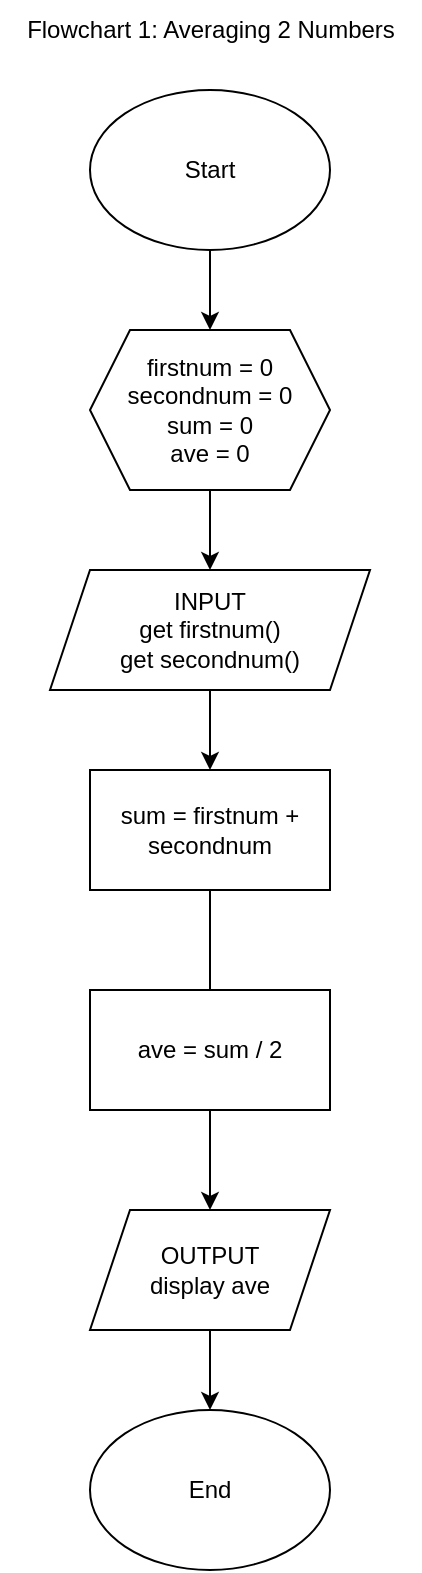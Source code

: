 <mxfile version="20.8.10" type="github">
  <diagram id="C5RBs43oDa-KdzZeNtuy" name="Page-1">
    <mxGraphModel dx="875" dy="492" grid="1" gridSize="10" guides="1" tooltips="1" connect="1" arrows="1" fold="1" page="1" pageScale="1" pageWidth="827" pageHeight="1169" math="0" shadow="0">
      <root>
        <mxCell id="WIyWlLk6GJQsqaUBKTNV-0" />
        <mxCell id="WIyWlLk6GJQsqaUBKTNV-1" parent="WIyWlLk6GJQsqaUBKTNV-0" />
        <mxCell id="mreTChfh8cRGwazje63k-6" style="edgeStyle=orthogonalEdgeStyle;rounded=0;orthogonalLoop=1;jettySize=auto;html=1;exitX=0.5;exitY=1;exitDx=0;exitDy=0;entryX=0.5;entryY=0;entryDx=0;entryDy=0;" edge="1" parent="WIyWlLk6GJQsqaUBKTNV-1" source="mreTChfh8cRGwazje63k-0" target="mreTChfh8cRGwazje63k-2">
          <mxGeometry relative="1" as="geometry" />
        </mxCell>
        <mxCell id="mreTChfh8cRGwazje63k-0" value="Start" style="ellipse;whiteSpace=wrap;html=1;" vertex="1" parent="WIyWlLk6GJQsqaUBKTNV-1">
          <mxGeometry x="70" y="80" width="120" height="80" as="geometry" />
        </mxCell>
        <mxCell id="mreTChfh8cRGwazje63k-1" value="End" style="ellipse;whiteSpace=wrap;html=1;" vertex="1" parent="WIyWlLk6GJQsqaUBKTNV-1">
          <mxGeometry x="70" y="740" width="120" height="80" as="geometry" />
        </mxCell>
        <mxCell id="mreTChfh8cRGwazje63k-9" style="edgeStyle=orthogonalEdgeStyle;rounded=0;orthogonalLoop=1;jettySize=auto;html=1;exitX=0.5;exitY=1;exitDx=0;exitDy=0;" edge="1" parent="WIyWlLk6GJQsqaUBKTNV-1" source="mreTChfh8cRGwazje63k-2" target="mreTChfh8cRGwazje63k-3">
          <mxGeometry relative="1" as="geometry" />
        </mxCell>
        <mxCell id="mreTChfh8cRGwazje63k-2" value="firstnum = 0&lt;br&gt;secondnum = 0&lt;br&gt;sum = 0&lt;br&gt;ave = 0" style="shape=hexagon;perimeter=hexagonPerimeter2;whiteSpace=wrap;html=1;fixedSize=1;" vertex="1" parent="WIyWlLk6GJQsqaUBKTNV-1">
          <mxGeometry x="70" y="200" width="120" height="80" as="geometry" />
        </mxCell>
        <mxCell id="mreTChfh8cRGwazje63k-10" style="edgeStyle=orthogonalEdgeStyle;rounded=0;orthogonalLoop=1;jettySize=auto;html=1;exitX=0.5;exitY=1;exitDx=0;exitDy=0;entryX=0.5;entryY=0;entryDx=0;entryDy=0;" edge="1" parent="WIyWlLk6GJQsqaUBKTNV-1" source="mreTChfh8cRGwazje63k-3" target="mreTChfh8cRGwazje63k-5">
          <mxGeometry relative="1" as="geometry" />
        </mxCell>
        <mxCell id="mreTChfh8cRGwazje63k-3" value="INPUT&lt;br&gt;get firstnum()&lt;br&gt;get secondnum()" style="shape=parallelogram;perimeter=parallelogramPerimeter;whiteSpace=wrap;html=1;fixedSize=1;" vertex="1" parent="WIyWlLk6GJQsqaUBKTNV-1">
          <mxGeometry x="50" y="320" width="160" height="60" as="geometry" />
        </mxCell>
        <mxCell id="mreTChfh8cRGwazje63k-12" style="edgeStyle=orthogonalEdgeStyle;rounded=0;orthogonalLoop=1;jettySize=auto;html=1;exitX=0.5;exitY=1;exitDx=0;exitDy=0;entryX=0.5;entryY=0;entryDx=0;entryDy=0;" edge="1" parent="WIyWlLk6GJQsqaUBKTNV-1" source="mreTChfh8cRGwazje63k-4" target="mreTChfh8cRGwazje63k-1">
          <mxGeometry relative="1" as="geometry" />
        </mxCell>
        <mxCell id="mreTChfh8cRGwazje63k-4" value="OUTPUT&lt;br&gt;display ave" style="shape=parallelogram;perimeter=parallelogramPerimeter;whiteSpace=wrap;html=1;fixedSize=1;" vertex="1" parent="WIyWlLk6GJQsqaUBKTNV-1">
          <mxGeometry x="70" y="640" width="120" height="60" as="geometry" />
        </mxCell>
        <mxCell id="mreTChfh8cRGwazje63k-11" style="edgeStyle=orthogonalEdgeStyle;rounded=0;orthogonalLoop=1;jettySize=auto;html=1;exitX=0.5;exitY=1;exitDx=0;exitDy=0;entryX=0.5;entryY=0;entryDx=0;entryDy=0;startArrow=none;" edge="1" parent="WIyWlLk6GJQsqaUBKTNV-1" source="mreTChfh8cRGwazje63k-14" target="mreTChfh8cRGwazje63k-4">
          <mxGeometry relative="1" as="geometry" />
        </mxCell>
        <mxCell id="mreTChfh8cRGwazje63k-5" value="sum = firstnum + secondnum" style="rounded=0;whiteSpace=wrap;html=1;" vertex="1" parent="WIyWlLk6GJQsqaUBKTNV-1">
          <mxGeometry x="70" y="420" width="120" height="60" as="geometry" />
        </mxCell>
        <mxCell id="mreTChfh8cRGwazje63k-13" value="" style="edgeStyle=orthogonalEdgeStyle;rounded=0;orthogonalLoop=1;jettySize=auto;html=1;exitX=0.5;exitY=1;exitDx=0;exitDy=0;entryX=0.5;entryY=0;entryDx=0;entryDy=0;endArrow=none;" edge="1" parent="WIyWlLk6GJQsqaUBKTNV-1" source="mreTChfh8cRGwazje63k-5" target="mreTChfh8cRGwazje63k-14">
          <mxGeometry relative="1" as="geometry">
            <mxPoint x="130" y="480" as="sourcePoint" />
            <mxPoint x="130" y="600" as="targetPoint" />
          </mxGeometry>
        </mxCell>
        <mxCell id="mreTChfh8cRGwazje63k-14" value="ave = sum / 2" style="rounded=0;whiteSpace=wrap;html=1;" vertex="1" parent="WIyWlLk6GJQsqaUBKTNV-1">
          <mxGeometry x="70" y="530" width="120" height="60" as="geometry" />
        </mxCell>
        <mxCell id="mreTChfh8cRGwazje63k-15" value="Flowchart 1: Averaging 2 Numbers" style="text;html=1;align=center;verticalAlign=middle;resizable=0;points=[];autosize=1;strokeColor=none;fillColor=none;" vertex="1" parent="WIyWlLk6GJQsqaUBKTNV-1">
          <mxGeometry x="25" y="35" width="210" height="30" as="geometry" />
        </mxCell>
      </root>
    </mxGraphModel>
  </diagram>
</mxfile>
